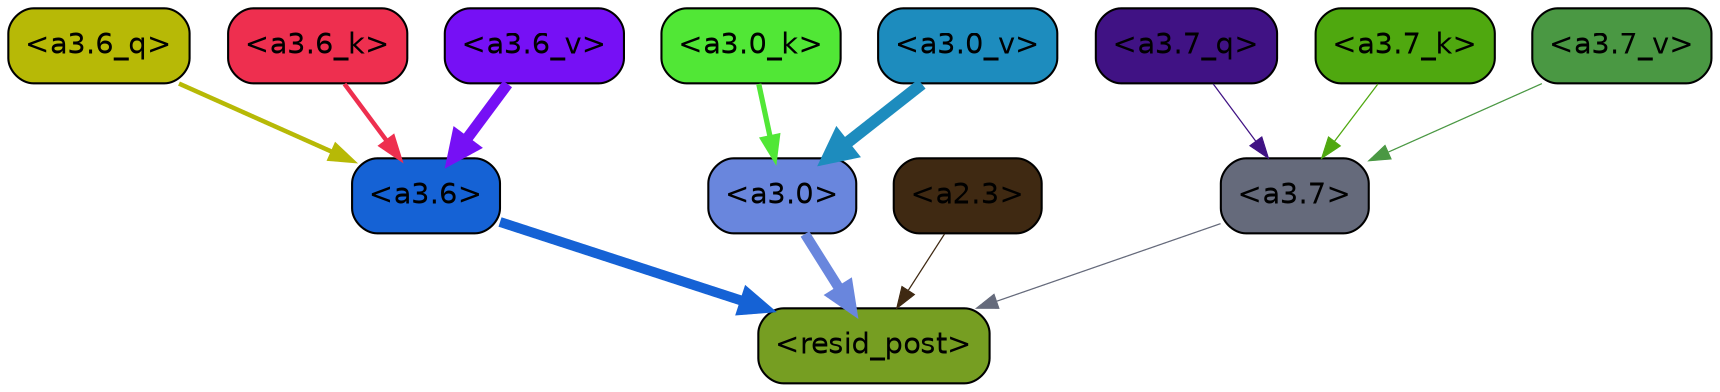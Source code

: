 strict digraph "" {
	graph [bgcolor=transparent,
		layout=dot,
		overlap=false,
		splines=true
	];
	"<a3.7>"	[color=black,
		fillcolor="#656a7b",
		fontname=Helvetica,
		shape=box,
		style="filled, rounded"];
	"<resid_post>"	[color=black,
		fillcolor="#769e22",
		fontname=Helvetica,
		shape=box,
		style="filled, rounded"];
	"<a3.7>" -> "<resid_post>"	[color="#656a7b",
		penwidth=0.6];
	"<a3.6>"	[color=black,
		fillcolor="#1562d5",
		fontname=Helvetica,
		shape=box,
		style="filled, rounded"];
	"<a3.6>" -> "<resid_post>"	[color="#1562d5",
		penwidth=4.7534414529800415];
	"<a3.0>"	[color=black,
		fillcolor="#6986dd",
		fontname=Helvetica,
		shape=box,
		style="filled, rounded"];
	"<a3.0>" -> "<resid_post>"	[color="#6986dd",
		penwidth=4.898576855659485];
	"<a2.3>"	[color=black,
		fillcolor="#3f2912",
		fontname=Helvetica,
		shape=box,
		style="filled, rounded"];
	"<a2.3>" -> "<resid_post>"	[color="#3f2912",
		penwidth=0.6];
	"<a3.7_q>"	[color=black,
		fillcolor="#401284",
		fontname=Helvetica,
		shape=box,
		style="filled, rounded"];
	"<a3.7_q>" -> "<a3.7>"	[color="#401284",
		penwidth=0.6];
	"<a3.6_q>"	[color=black,
		fillcolor="#b7b906",
		fontname=Helvetica,
		shape=box,
		style="filled, rounded"];
	"<a3.6_q>" -> "<a3.6>"	[color="#b7b906",
		penwidth=2.160832464694977];
	"<a3.7_k>"	[color=black,
		fillcolor="#4fa80f",
		fontname=Helvetica,
		shape=box,
		style="filled, rounded"];
	"<a3.7_k>" -> "<a3.7>"	[color="#4fa80f",
		penwidth=0.6];
	"<a3.6_k>"	[color=black,
		fillcolor="#ee2f4f",
		fontname=Helvetica,
		shape=box,
		style="filled, rounded"];
	"<a3.6_k>" -> "<a3.6>"	[color="#ee2f4f",
		penwidth=2.13908451795578];
	"<a3.0_k>"	[color=black,
		fillcolor="#51e736",
		fontname=Helvetica,
		shape=box,
		style="filled, rounded"];
	"<a3.0_k>" -> "<a3.0>"	[color="#51e736",
		penwidth=2.520303964614868];
	"<a3.7_v>"	[color=black,
		fillcolor="#4a9843",
		fontname=Helvetica,
		shape=box,
		style="filled, rounded"];
	"<a3.7_v>" -> "<a3.7>"	[color="#4a9843",
		penwidth=0.6];
	"<a3.6_v>"	[color=black,
		fillcolor="#7610f5",
		fontname=Helvetica,
		shape=box,
		style="filled, rounded"];
	"<a3.6_v>" -> "<a3.6>"	[color="#7610f5",
		penwidth=5.297133803367615];
	"<a3.0_v>"	[color=black,
		fillcolor="#1d8cbe",
		fontname=Helvetica,
		shape=box,
		style="filled, rounded"];
	"<a3.0_v>" -> "<a3.0>"	[color="#1d8cbe",
		penwidth=5.680712580680847];
}
